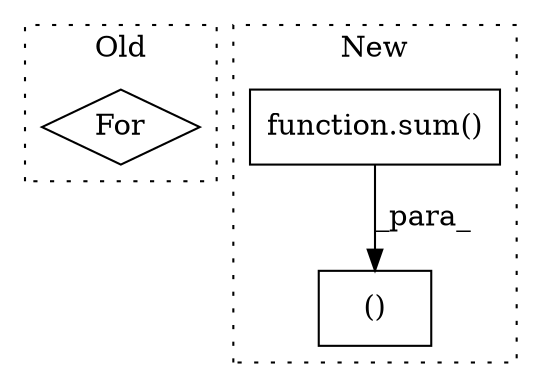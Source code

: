 digraph G {
subgraph cluster0 {
1 [label="For" a="107" s="1918,1963" l="4,160" shape="diamond"];
label = "Old";
style="dotted";
}
subgraph cluster1 {
2 [label="function.sum()" a="75" s="3167,3186" l="4,1" shape="box"];
3 [label="()" a="54" s="3165" l="22" shape="box"];
label = "New";
style="dotted";
}
2 -> 3 [label="_para_"];
}